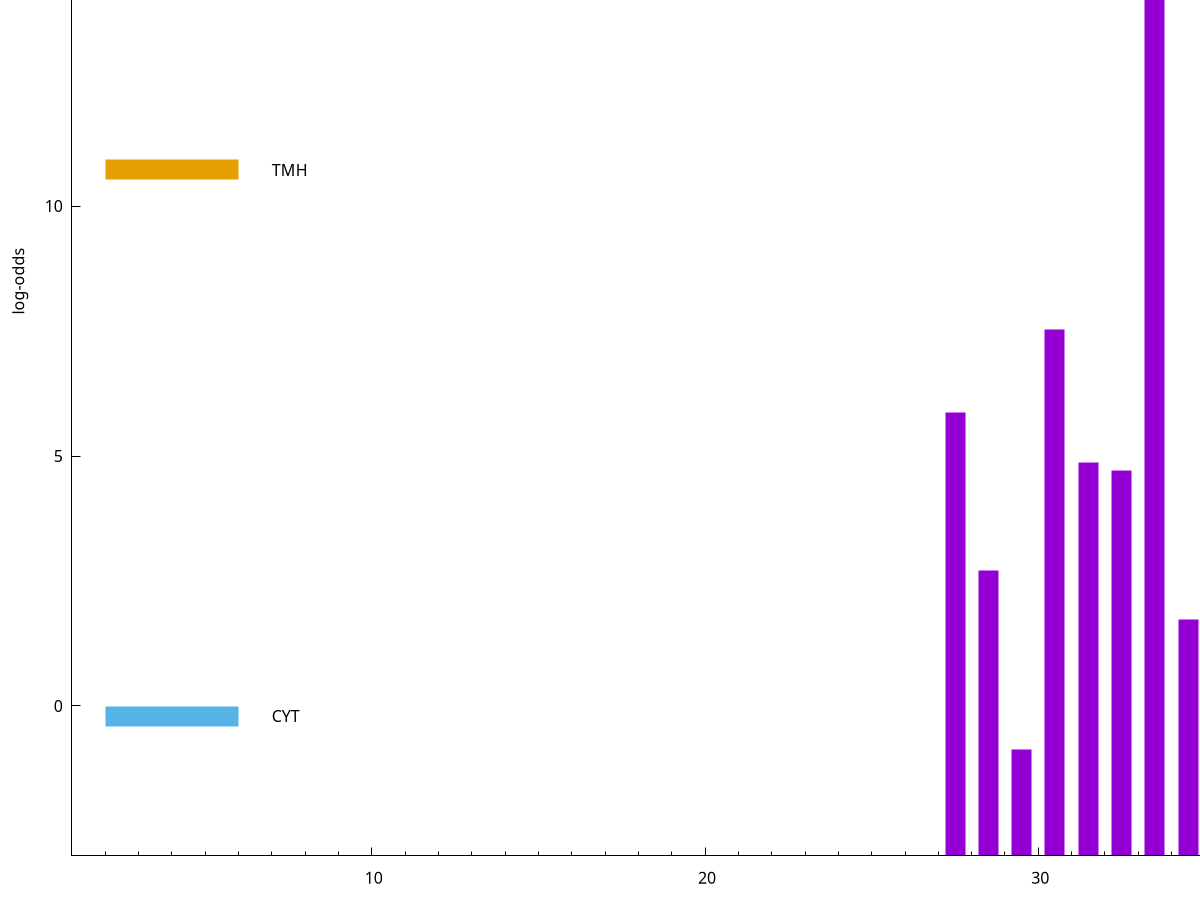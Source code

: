 set title "LipoP predictions for SRR5666517.gff"
set size 2., 1.4
set xrange [1:70] 
set mxtics 10
set yrange [-3:20]
set y2range [0:23]
set ylabel "log-odds"
set term postscript eps color solid "Helvetica" 30
set output "SRR5666517.gff3.eps"
set arrow from 2,16.7195 to 6,16.7195 nohead lt 1 lw 20
set label "SpI" at 7,16.7195
set arrow from 2,10.7229 to 6,10.7229 nohead lt 4 lw 20
set label "TMH" at 7,10.7229
set arrow from 2,-0.200913 to 6,-0.200913 nohead lt 3 lw 20
set label "CYT" at 7,-0.200913
set arrow from 2,16.7195 to 6,16.7195 nohead lt 1 lw 20
set label "SpI" at 7,16.7195
# NOTE: The scores below are the log-odds scores with the threshold
# NOTE: subtracted (a hack to make gnuplot make the histogram all
# NOTE: look nice).
plot "-" axes x1y2 title "" with impulses lt 1 lw 20
33.500000 19.715300
30.500000 10.529680
27.500000 8.879630
31.500000 7.870000
32.500000 7.718950
28.500000 5.703850
34.500000 4.731240
35.500000 4.325130
36.500000 4.071620
29.500000 2.119440
38.500000 0.897010
e
exit
